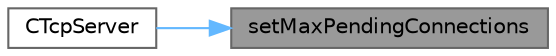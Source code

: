 digraph "setMaxPendingConnections"
{
 // LATEX_PDF_SIZE
  bgcolor="transparent";
  edge [fontname=Helvetica,fontsize=10,labelfontname=Helvetica,labelfontsize=10];
  node [fontname=Helvetica,fontsize=10,shape=box,height=0.2,width=0.4];
  rankdir="RL";
  Node1 [id="Node000001",label="setMaxPendingConnections",height=0.2,width=0.4,color="gray40", fillcolor="grey60", style="filled", fontcolor="black",tooltip="重写设置最大连接数函数"];
  Node1 -> Node2 [id="edge1_Node000001_Node000002",dir="back",color="steelblue1",style="solid",tooltip=" "];
  Node2 [id="Node000002",label="CTcpServer",height=0.2,width=0.4,color="grey40", fillcolor="white", style="filled",URL="$class_c_tcp_server.html#a1468ae1a1b8399c1a3013bf226a86291",tooltip=" "];
}
